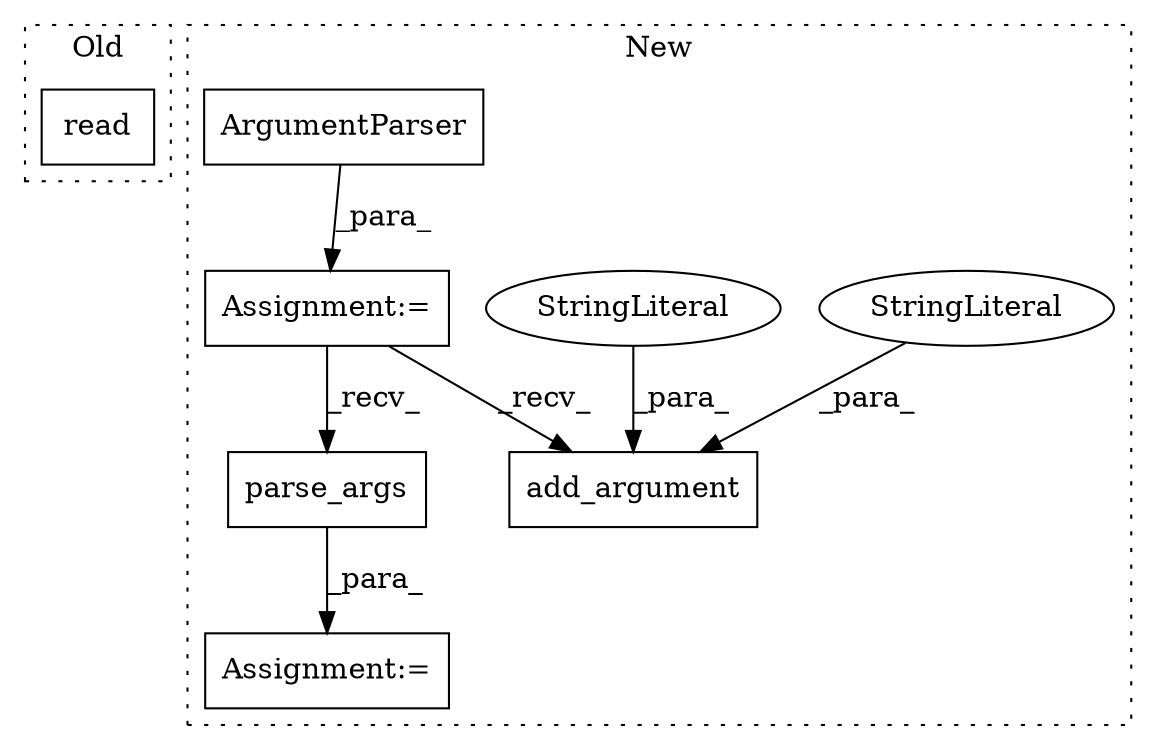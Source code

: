 digraph G {
subgraph cluster0 {
1 [label="read" a="32" s="2151,2205" l="5,1" shape="box"];
label = "Old";
style="dotted";
}
subgraph cluster1 {
2 [label="add_argument" a="32" s="1867,1927" l="13,1" shape="box"];
3 [label="StringLiteral" a="45" s="1916" l="11" shape="ellipse"];
4 [label="StringLiteral" a="45" s="1880" l="6" shape="ellipse"];
5 [label="Assignment:=" a="7" s="1648" l="1" shape="box"];
6 [label="Assignment:=" a="7" s="2091" l="2" shape="box"];
7 [label="ArgumentParser" a="32" s="1658,1761" l="15,1" shape="box"];
8 [label="parse_args" a="32" s="2044" l="12" shape="box"];
label = "New";
style="dotted";
}
3 -> 2 [label="_para_"];
4 -> 2 [label="_para_"];
5 -> 8 [label="_recv_"];
5 -> 2 [label="_recv_"];
7 -> 5 [label="_para_"];
8 -> 6 [label="_para_"];
}